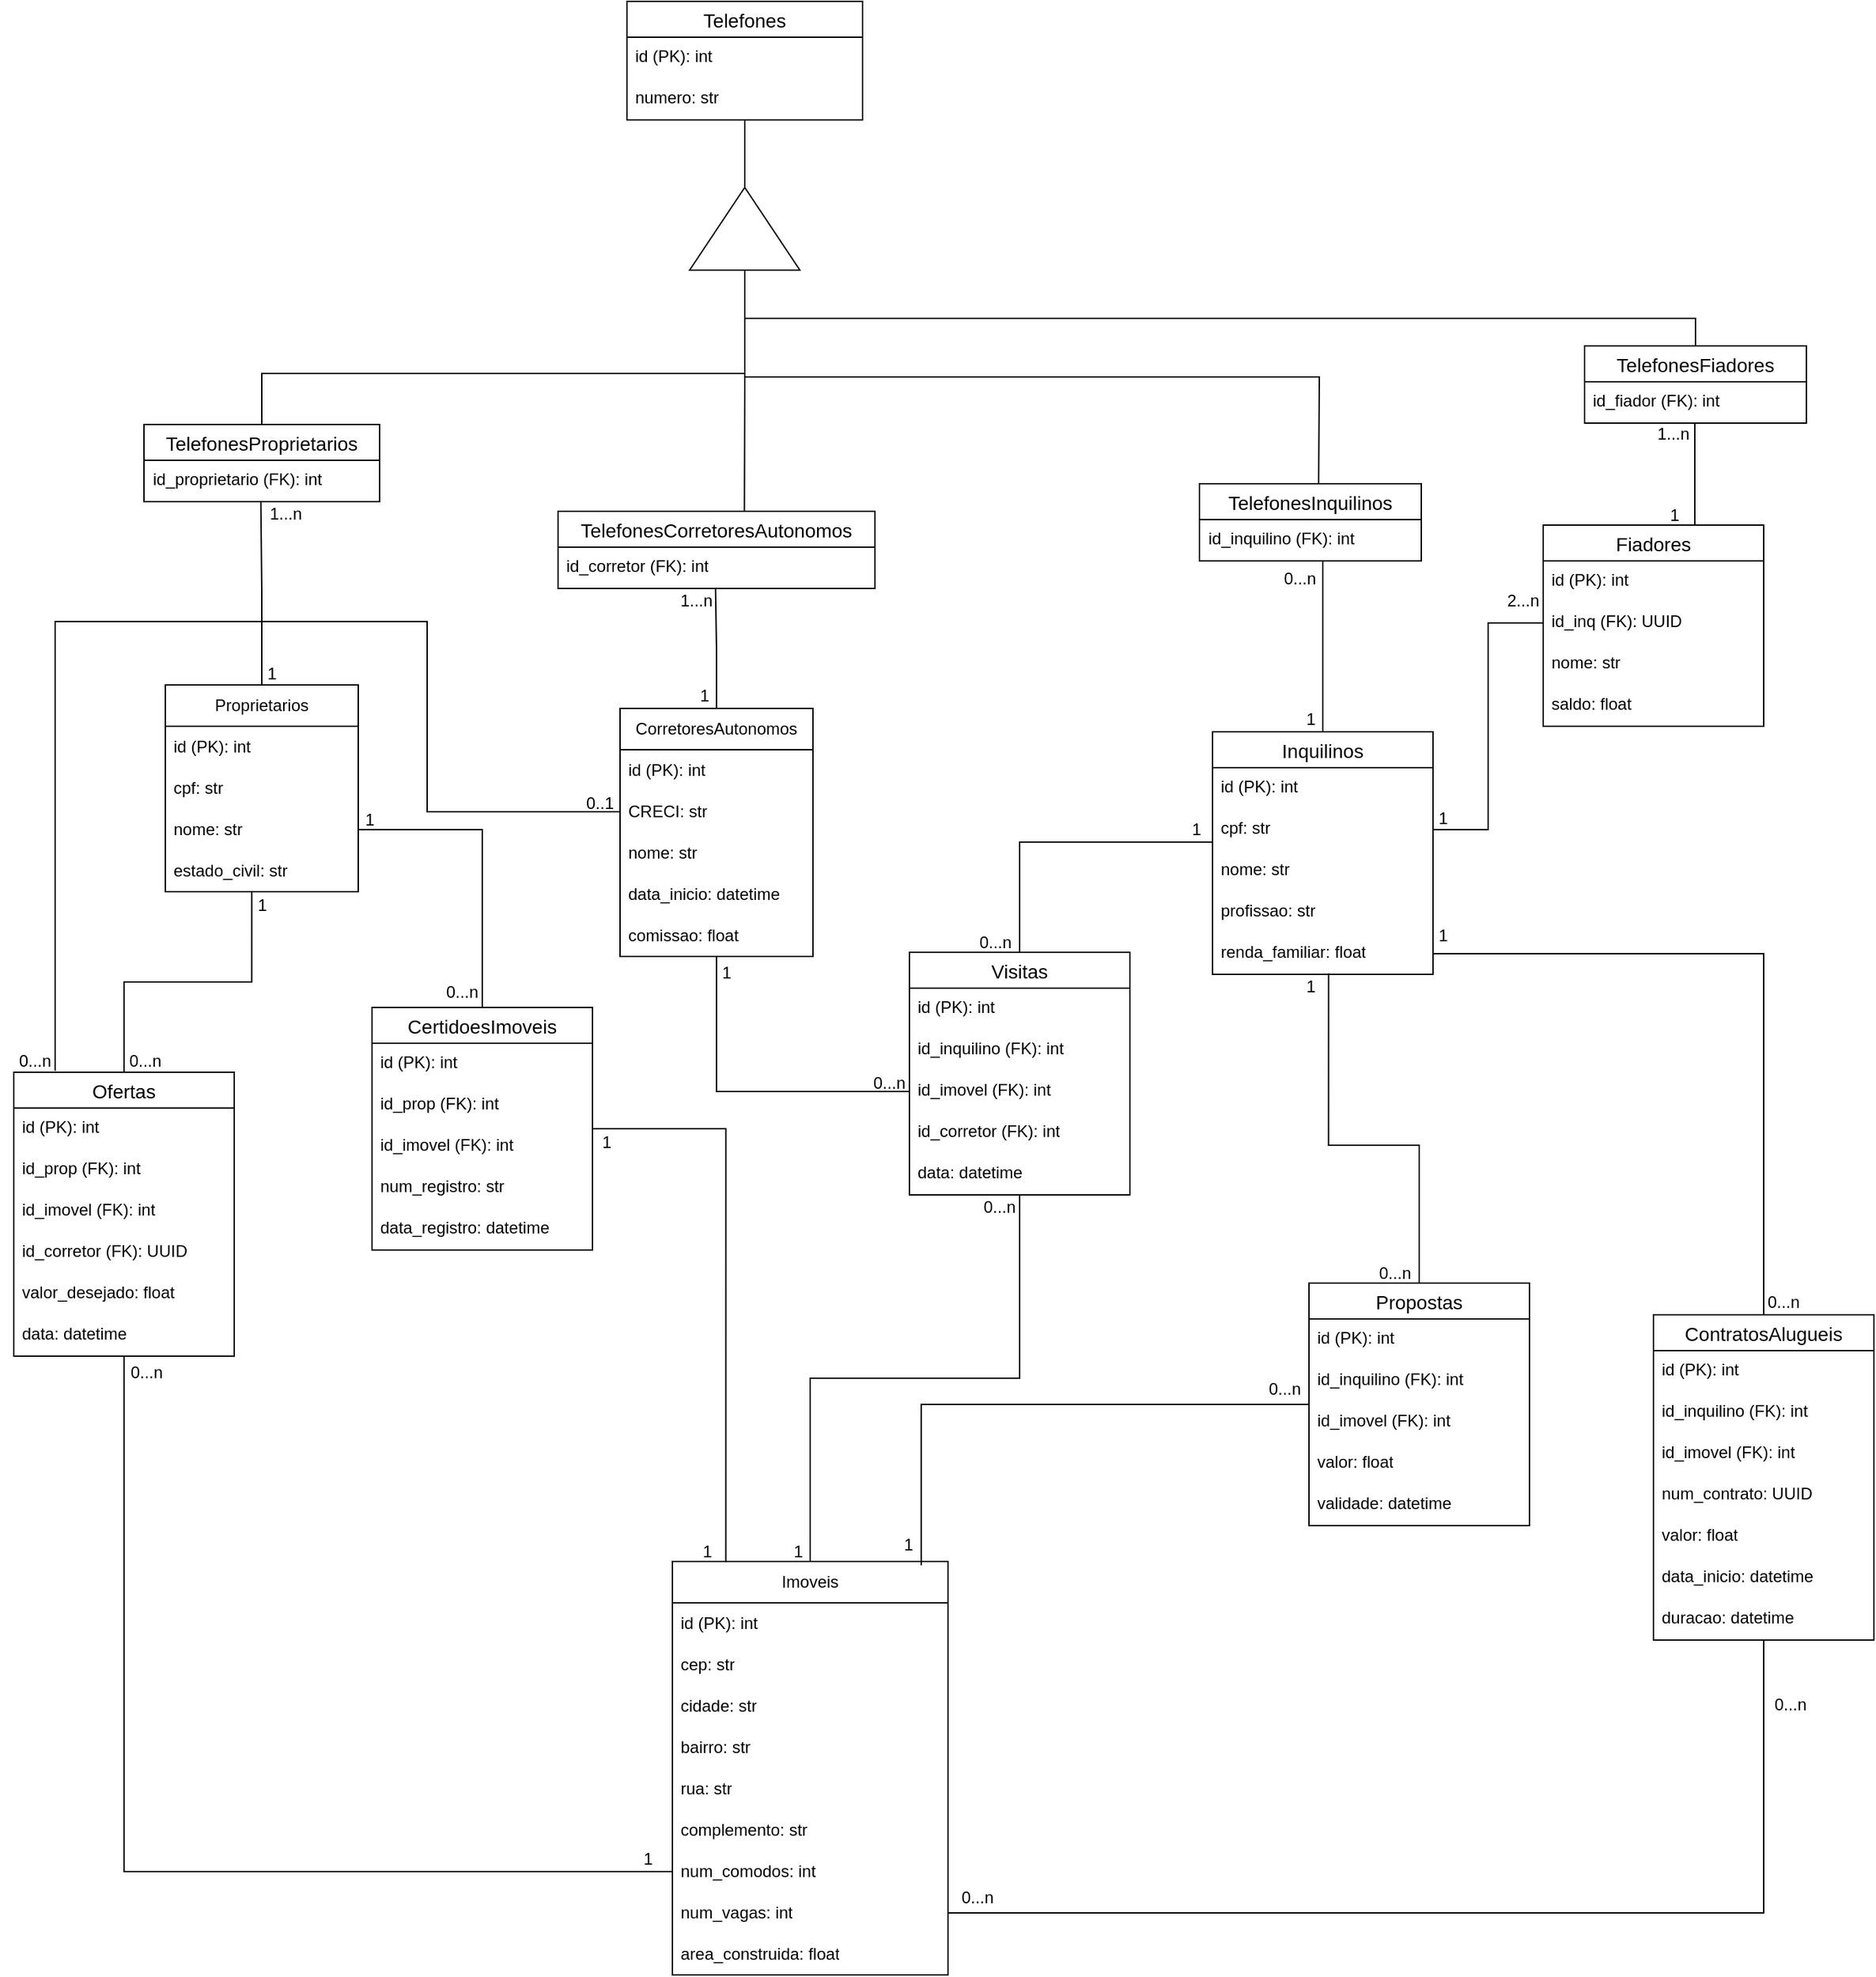 <mxfile version="26.0.11">
  <diagram name="Page-1" id="OPZ4kYoYziInsI_bbXEE">
    <mxGraphModel dx="2104" dy="1934" grid="1" gridSize="10" guides="1" tooltips="1" connect="1" arrows="1" fold="1" page="1" pageScale="1" pageWidth="850" pageHeight="1100" math="0" shadow="0">
      <root>
        <mxCell id="0" />
        <mxCell id="1" parent="0" />
        <mxCell id="E4RiHn3MyrCtMdG2n1ek-67" style="edgeStyle=orthogonalEdgeStyle;rounded=0;orthogonalLoop=1;jettySize=auto;html=1;startArrow=none;startFill=0;endArrow=none;exitX=0.5;exitY=0;exitDx=0;exitDy=0;entryX=0.496;entryY=0.99;entryDx=0;entryDy=0;entryPerimeter=0;" parent="1" source="E4RiHn3MyrCtMdG2n1ek-1" target="K1HQgt7FfBlguAFib4aU-30" edge="1">
          <mxGeometry relative="1" as="geometry">
            <mxPoint x="-10" y="30" as="sourcePoint" />
            <mxPoint x="-9.474" y="-93" as="targetPoint" />
          </mxGeometry>
        </mxCell>
        <mxCell id="E4RiHn3MyrCtMdG2n1ek-1" value="Proprietarios" style="swimlane;fontStyle=0;childLayout=stackLayout;horizontal=1;startSize=30;horizontalStack=0;resizeParent=1;resizeParentMax=0;resizeLast=0;collapsible=1;marginBottom=0;whiteSpace=wrap;html=1;" parent="1" vertex="1">
          <mxGeometry x="-80" y="36" width="140" height="150" as="geometry" />
        </mxCell>
        <mxCell id="E4RiHn3MyrCtMdG2n1ek-2" value="id (PK): int&amp;nbsp;" style="text;strokeColor=none;fillColor=none;align=left;verticalAlign=middle;spacingLeft=4;spacingRight=4;overflow=hidden;points=[[0,0.5],[1,0.5]];portConstraint=eastwest;rotatable=0;whiteSpace=wrap;html=1;" parent="E4RiHn3MyrCtMdG2n1ek-1" vertex="1">
          <mxGeometry y="30" width="140" height="30" as="geometry" />
        </mxCell>
        <mxCell id="E4RiHn3MyrCtMdG2n1ek-5" value="cpf:&amp;nbsp;str" style="text;strokeColor=none;fillColor=none;align=left;verticalAlign=middle;spacingLeft=4;spacingRight=4;overflow=hidden;points=[[0,0.5],[1,0.5]];portConstraint=eastwest;rotatable=0;whiteSpace=wrap;html=1;" parent="E4RiHn3MyrCtMdG2n1ek-1" vertex="1">
          <mxGeometry y="60" width="140" height="30" as="geometry" />
        </mxCell>
        <mxCell id="E4RiHn3MyrCtMdG2n1ek-3" value="nome: str" style="text;strokeColor=none;fillColor=none;align=left;verticalAlign=middle;spacingLeft=4;spacingRight=4;overflow=hidden;points=[[0,0.5],[1,0.5]];portConstraint=eastwest;rotatable=0;whiteSpace=wrap;html=1;" parent="E4RiHn3MyrCtMdG2n1ek-1" vertex="1">
          <mxGeometry y="90" width="140" height="30" as="geometry" />
        </mxCell>
        <mxCell id="E4RiHn3MyrCtMdG2n1ek-4" value="estado_civil:&amp;nbsp;str" style="text;strokeColor=none;fillColor=none;align=left;verticalAlign=middle;spacingLeft=4;spacingRight=4;overflow=hidden;points=[[0,0.5],[1,0.5]];portConstraint=eastwest;rotatable=0;whiteSpace=wrap;html=1;" parent="E4RiHn3MyrCtMdG2n1ek-1" vertex="1">
          <mxGeometry y="120" width="140" height="30" as="geometry" />
        </mxCell>
        <mxCell id="E4RiHn3MyrCtMdG2n1ek-129" style="edgeStyle=orthogonalEdgeStyle;rounded=0;orthogonalLoop=1;jettySize=auto;html=1;entryX=0.5;entryY=0;entryDx=0;entryDy=0;exitX=1;exitY=0.5;exitDx=0;exitDy=0;endArrow=none;startFill=0;" parent="1" source="E4RiHn3MyrCtMdG2n1ek-14" target="E4RiHn3MyrCtMdG2n1ek-60" edge="1">
          <mxGeometry relative="1" as="geometry" />
        </mxCell>
        <mxCell id="E4RiHn3MyrCtMdG2n1ek-11" value="Inquilinos" style="swimlane;fontStyle=0;childLayout=stackLayout;horizontal=1;startSize=26;horizontalStack=0;resizeParent=1;resizeParentMax=0;resizeLast=0;collapsible=1;marginBottom=0;align=center;fontSize=14;" parent="1" vertex="1">
          <mxGeometry x="680" y="70" width="160" height="176" as="geometry" />
        </mxCell>
        <mxCell id="E4RiHn3MyrCtMdG2n1ek-12" value="id (PK): int" style="text;strokeColor=none;fillColor=none;spacingLeft=4;spacingRight=4;overflow=hidden;rotatable=0;points=[[0,0.5],[1,0.5]];portConstraint=eastwest;fontSize=12;whiteSpace=wrap;html=1;" parent="E4RiHn3MyrCtMdG2n1ek-11" vertex="1">
          <mxGeometry y="26" width="160" height="30" as="geometry" />
        </mxCell>
        <mxCell id="E4RiHn3MyrCtMdG2n1ek-16" value="cpf:&amp;nbsp;str" style="text;strokeColor=none;fillColor=none;spacingLeft=4;spacingRight=4;overflow=hidden;rotatable=0;points=[[0,0.5],[1,0.5]];portConstraint=eastwest;fontSize=12;whiteSpace=wrap;html=1;" parent="E4RiHn3MyrCtMdG2n1ek-11" vertex="1">
          <mxGeometry y="56" width="160" height="30" as="geometry" />
        </mxCell>
        <mxCell id="E4RiHn3MyrCtMdG2n1ek-136" value="nome:&amp;nbsp;str" style="text;strokeColor=none;fillColor=none;spacingLeft=4;spacingRight=4;overflow=hidden;rotatable=0;points=[[0,0.5],[1,0.5]];portConstraint=eastwest;fontSize=12;whiteSpace=wrap;html=1;" parent="E4RiHn3MyrCtMdG2n1ek-11" vertex="1">
          <mxGeometry y="86" width="160" height="30" as="geometry" />
        </mxCell>
        <mxCell id="E4RiHn3MyrCtMdG2n1ek-13" value="profissao: str" style="text;strokeColor=none;fillColor=none;spacingLeft=4;spacingRight=4;overflow=hidden;rotatable=0;points=[[0,0.5],[1,0.5]];portConstraint=eastwest;fontSize=12;whiteSpace=wrap;html=1;" parent="E4RiHn3MyrCtMdG2n1ek-11" vertex="1">
          <mxGeometry y="116" width="160" height="30" as="geometry" />
        </mxCell>
        <mxCell id="E4RiHn3MyrCtMdG2n1ek-14" value="renda_familiar: float" style="text;strokeColor=none;fillColor=none;spacingLeft=4;spacingRight=4;overflow=hidden;rotatable=0;points=[[0,0.5],[1,0.5]];portConstraint=eastwest;fontSize=12;whiteSpace=wrap;html=1;" parent="E4RiHn3MyrCtMdG2n1ek-11" vertex="1">
          <mxGeometry y="146" width="160" height="30" as="geometry" />
        </mxCell>
        <mxCell id="E4RiHn3MyrCtMdG2n1ek-22" value="Fiadores" style="swimlane;fontStyle=0;childLayout=stackLayout;horizontal=1;startSize=26;horizontalStack=0;resizeParent=1;resizeParentMax=0;resizeLast=0;collapsible=1;marginBottom=0;align=center;fontSize=14;" parent="1" vertex="1">
          <mxGeometry x="920" y="-80" width="160" height="146" as="geometry" />
        </mxCell>
        <mxCell id="E4RiHn3MyrCtMdG2n1ek-23" value="id (PK): int" style="text;strokeColor=none;fillColor=none;spacingLeft=4;spacingRight=4;overflow=hidden;rotatable=0;points=[[0,0.5],[1,0.5]];portConstraint=eastwest;fontSize=12;whiteSpace=wrap;html=1;" parent="E4RiHn3MyrCtMdG2n1ek-22" vertex="1">
          <mxGeometry y="26" width="160" height="30" as="geometry" />
        </mxCell>
        <mxCell id="E4RiHn3MyrCtMdG2n1ek-24" value="id_inq (FK): UUID" style="text;strokeColor=none;fillColor=none;spacingLeft=4;spacingRight=4;overflow=hidden;rotatable=0;points=[[0,0.5],[1,0.5]];portConstraint=eastwest;fontSize=12;whiteSpace=wrap;html=1;" parent="E4RiHn3MyrCtMdG2n1ek-22" vertex="1">
          <mxGeometry y="56" width="160" height="30" as="geometry" />
        </mxCell>
        <mxCell id="E4RiHn3MyrCtMdG2n1ek-25" value="nome&lt;span style=&quot;background-color: transparent; color: light-dark(rgb(0, 0, 0), rgb(255, 255, 255));&quot;&gt;: str&lt;/span&gt;" style="text;strokeColor=none;fillColor=none;spacingLeft=4;spacingRight=4;overflow=hidden;rotatable=0;points=[[0,0.5],[1,0.5]];portConstraint=eastwest;fontSize=12;whiteSpace=wrap;html=1;" parent="E4RiHn3MyrCtMdG2n1ek-22" vertex="1">
          <mxGeometry y="86" width="160" height="30" as="geometry" />
        </mxCell>
        <mxCell id="E4RiHn3MyrCtMdG2n1ek-26" value="saldo: float" style="text;strokeColor=none;fillColor=none;spacingLeft=4;spacingRight=4;overflow=hidden;rotatable=0;points=[[0,0.5],[1,0.5]];portConstraint=eastwest;fontSize=12;whiteSpace=wrap;html=1;" parent="E4RiHn3MyrCtMdG2n1ek-22" vertex="1">
          <mxGeometry y="116" width="160" height="30" as="geometry" />
        </mxCell>
        <mxCell id="E4RiHn3MyrCtMdG2n1ek-27" value="CertidoesImoveis" style="swimlane;fontStyle=0;childLayout=stackLayout;horizontal=1;startSize=26;horizontalStack=0;resizeParent=1;resizeParentMax=0;resizeLast=0;collapsible=1;marginBottom=0;align=center;fontSize=14;" parent="1" vertex="1">
          <mxGeometry x="70" y="270" width="160" height="176" as="geometry" />
        </mxCell>
        <mxCell id="E4RiHn3MyrCtMdG2n1ek-28" value="id (PK): int&amp;nbsp;" style="text;strokeColor=none;fillColor=none;spacingLeft=4;spacingRight=4;overflow=hidden;rotatable=0;points=[[0,0.5],[1,0.5]];portConstraint=eastwest;fontSize=12;whiteSpace=wrap;html=1;" parent="E4RiHn3MyrCtMdG2n1ek-27" vertex="1">
          <mxGeometry y="26" width="160" height="30" as="geometry" />
        </mxCell>
        <mxCell id="E4RiHn3MyrCtMdG2n1ek-29" value="id_prop (FK): int" style="text;strokeColor=none;fillColor=none;spacingLeft=4;spacingRight=4;overflow=hidden;rotatable=0;points=[[0,0.5],[1,0.5]];portConstraint=eastwest;fontSize=12;whiteSpace=wrap;html=1;" parent="E4RiHn3MyrCtMdG2n1ek-27" vertex="1">
          <mxGeometry y="56" width="160" height="30" as="geometry" />
        </mxCell>
        <mxCell id="E4RiHn3MyrCtMdG2n1ek-30" value="id_imovel (FK): int" style="text;strokeColor=none;fillColor=none;spacingLeft=4;spacingRight=4;overflow=hidden;rotatable=0;points=[[0,0.5],[1,0.5]];portConstraint=eastwest;fontSize=12;whiteSpace=wrap;html=1;" parent="E4RiHn3MyrCtMdG2n1ek-27" vertex="1">
          <mxGeometry y="86" width="160" height="30" as="geometry" />
        </mxCell>
        <mxCell id="E4RiHn3MyrCtMdG2n1ek-32" value="num_registro: str" style="text;strokeColor=none;fillColor=none;spacingLeft=4;spacingRight=4;overflow=hidden;rotatable=0;points=[[0,0.5],[1,0.5]];portConstraint=eastwest;fontSize=12;whiteSpace=wrap;html=1;" parent="E4RiHn3MyrCtMdG2n1ek-27" vertex="1">
          <mxGeometry y="116" width="160" height="30" as="geometry" />
        </mxCell>
        <mxCell id="E4RiHn3MyrCtMdG2n1ek-33" value="data_registro: datetime" style="text;strokeColor=none;fillColor=none;spacingLeft=4;spacingRight=4;overflow=hidden;rotatable=0;points=[[0,0.5],[1,0.5]];portConstraint=eastwest;fontSize=12;whiteSpace=wrap;html=1;" parent="E4RiHn3MyrCtMdG2n1ek-27" vertex="1">
          <mxGeometry y="146" width="160" height="30" as="geometry" />
        </mxCell>
        <mxCell id="E4RiHn3MyrCtMdG2n1ek-34" value="Imoveis" style="swimlane;fontStyle=0;childLayout=stackLayout;horizontal=1;startSize=30;horizontalStack=0;resizeParent=1;resizeParentMax=0;resizeLast=0;collapsible=1;marginBottom=0;whiteSpace=wrap;html=1;" parent="1" vertex="1">
          <mxGeometry x="288" y="672" width="200" height="300" as="geometry" />
        </mxCell>
        <mxCell id="E4RiHn3MyrCtMdG2n1ek-35" value="id (PK): int&amp;nbsp;" style="text;strokeColor=none;fillColor=none;align=left;verticalAlign=middle;spacingLeft=4;spacingRight=4;overflow=hidden;points=[[0,0.5],[1,0.5]];portConstraint=eastwest;rotatable=0;whiteSpace=wrap;html=1;" parent="E4RiHn3MyrCtMdG2n1ek-34" vertex="1">
          <mxGeometry y="30" width="200" height="30" as="geometry" />
        </mxCell>
        <mxCell id="VQMcg6ap8C8FUkBwnLoQ-23" value="cep:&amp;nbsp;str" style="text;strokeColor=none;fillColor=none;align=left;verticalAlign=middle;spacingLeft=4;spacingRight=4;overflow=hidden;points=[[0,0.5],[1,0.5]];portConstraint=eastwest;rotatable=0;whiteSpace=wrap;html=1;" parent="E4RiHn3MyrCtMdG2n1ek-34" vertex="1">
          <mxGeometry y="60" width="200" height="30" as="geometry" />
        </mxCell>
        <mxCell id="VQMcg6ap8C8FUkBwnLoQ-24" value="cidade:&amp;nbsp;str" style="text;strokeColor=none;fillColor=none;align=left;verticalAlign=middle;spacingLeft=4;spacingRight=4;overflow=hidden;points=[[0,0.5],[1,0.5]];portConstraint=eastwest;rotatable=0;whiteSpace=wrap;html=1;" parent="E4RiHn3MyrCtMdG2n1ek-34" vertex="1">
          <mxGeometry y="90" width="200" height="30" as="geometry" />
        </mxCell>
        <mxCell id="VQMcg6ap8C8FUkBwnLoQ-25" value="bairro: str" style="text;strokeColor=none;fillColor=none;align=left;verticalAlign=middle;spacingLeft=4;spacingRight=4;overflow=hidden;points=[[0,0.5],[1,0.5]];portConstraint=eastwest;rotatable=0;whiteSpace=wrap;html=1;" parent="E4RiHn3MyrCtMdG2n1ek-34" vertex="1">
          <mxGeometry y="120" width="200" height="30" as="geometry" />
        </mxCell>
        <mxCell id="VQMcg6ap8C8FUkBwnLoQ-26" value="rua: str" style="text;strokeColor=none;fillColor=none;align=left;verticalAlign=middle;spacingLeft=4;spacingRight=4;overflow=hidden;points=[[0,0.5],[1,0.5]];portConstraint=eastwest;rotatable=0;whiteSpace=wrap;html=1;" parent="E4RiHn3MyrCtMdG2n1ek-34" vertex="1">
          <mxGeometry y="150" width="200" height="30" as="geometry" />
        </mxCell>
        <mxCell id="VQMcg6ap8C8FUkBwnLoQ-27" value="complemento: str" style="text;strokeColor=none;fillColor=none;align=left;verticalAlign=middle;spacingLeft=4;spacingRight=4;overflow=hidden;points=[[0,0.5],[1,0.5]];portConstraint=eastwest;rotatable=0;whiteSpace=wrap;html=1;" parent="E4RiHn3MyrCtMdG2n1ek-34" vertex="1">
          <mxGeometry y="180" width="200" height="30" as="geometry" />
        </mxCell>
        <mxCell id="E4RiHn3MyrCtMdG2n1ek-36" value="num_comodos:&amp;nbsp;int" style="text;strokeColor=none;fillColor=none;align=left;verticalAlign=middle;spacingLeft=4;spacingRight=4;overflow=hidden;points=[[0,0.5],[1,0.5]];portConstraint=eastwest;rotatable=0;whiteSpace=wrap;html=1;" parent="E4RiHn3MyrCtMdG2n1ek-34" vertex="1">
          <mxGeometry y="210" width="200" height="30" as="geometry" />
        </mxCell>
        <mxCell id="E4RiHn3MyrCtMdG2n1ek-37" value="num_vagas: int" style="text;strokeColor=none;fillColor=none;align=left;verticalAlign=middle;spacingLeft=4;spacingRight=4;overflow=hidden;points=[[0,0.5],[1,0.5]];portConstraint=eastwest;rotatable=0;whiteSpace=wrap;html=1;" parent="E4RiHn3MyrCtMdG2n1ek-34" vertex="1">
          <mxGeometry y="240" width="200" height="30" as="geometry" />
        </mxCell>
        <mxCell id="E4RiHn3MyrCtMdG2n1ek-38" value="area_construida: float" style="text;strokeColor=none;fillColor=none;align=left;verticalAlign=middle;spacingLeft=4;spacingRight=4;overflow=hidden;points=[[0,0.5],[1,0.5]];portConstraint=eastwest;rotatable=0;whiteSpace=wrap;html=1;" parent="E4RiHn3MyrCtMdG2n1ek-34" vertex="1">
          <mxGeometry y="270" width="200" height="30" as="geometry" />
        </mxCell>
        <mxCell id="E4RiHn3MyrCtMdG2n1ek-116" style="edgeStyle=orthogonalEdgeStyle;rounded=0;orthogonalLoop=1;jettySize=auto;html=1;entryX=0;entryY=0.5;entryDx=0;entryDy=0;endArrow=none;startFill=0;" parent="1" source="E4RiHn3MyrCtMdG2n1ek-39" target="E4RiHn3MyrCtMdG2n1ek-57" edge="1">
          <mxGeometry relative="1" as="geometry" />
        </mxCell>
        <mxCell id="E4RiHn3MyrCtMdG2n1ek-39" value="CorretoresAutonomos" style="swimlane;fontStyle=0;childLayout=stackLayout;horizontal=1;startSize=30;horizontalStack=0;resizeParent=1;resizeParentMax=0;resizeLast=0;collapsible=1;marginBottom=0;whiteSpace=wrap;html=1;" parent="1" vertex="1">
          <mxGeometry x="250" y="53" width="140" height="180" as="geometry">
            <mxRectangle x="250" y="53" width="160" height="30" as="alternateBounds" />
          </mxGeometry>
        </mxCell>
        <mxCell id="E4RiHn3MyrCtMdG2n1ek-40" value="id (PK): int&amp;nbsp;" style="text;strokeColor=none;fillColor=none;align=left;verticalAlign=middle;spacingLeft=4;spacingRight=4;overflow=hidden;points=[[0,0.5],[1,0.5]];portConstraint=eastwest;rotatable=0;whiteSpace=wrap;html=1;" parent="E4RiHn3MyrCtMdG2n1ek-39" vertex="1">
          <mxGeometry y="30" width="140" height="30" as="geometry" />
        </mxCell>
        <mxCell id="E4RiHn3MyrCtMdG2n1ek-41" value="CRECI:&amp;nbsp;str" style="text;strokeColor=none;fillColor=none;align=left;verticalAlign=middle;spacingLeft=4;spacingRight=4;overflow=hidden;points=[[0,0.5],[1,0.5]];portConstraint=eastwest;rotatable=0;whiteSpace=wrap;html=1;" parent="E4RiHn3MyrCtMdG2n1ek-39" vertex="1">
          <mxGeometry y="60" width="140" height="30" as="geometry" />
        </mxCell>
        <mxCell id="E4RiHn3MyrCtMdG2n1ek-42" value="nome: str" style="text;strokeColor=none;fillColor=none;align=left;verticalAlign=middle;spacingLeft=4;spacingRight=4;overflow=hidden;points=[[0,0.5],[1,0.5]];portConstraint=eastwest;rotatable=0;whiteSpace=wrap;html=1;" parent="E4RiHn3MyrCtMdG2n1ek-39" vertex="1">
          <mxGeometry y="90" width="140" height="30" as="geometry" />
        </mxCell>
        <mxCell id="E4RiHn3MyrCtMdG2n1ek-43" value="data_inicio:&amp;nbsp;datetime" style="text;strokeColor=none;fillColor=none;align=left;verticalAlign=middle;spacingLeft=4;spacingRight=4;overflow=hidden;points=[[0,0.5],[1,0.5]];portConstraint=eastwest;rotatable=0;whiteSpace=wrap;html=1;" parent="E4RiHn3MyrCtMdG2n1ek-39" vertex="1">
          <mxGeometry y="120" width="140" height="30" as="geometry" />
        </mxCell>
        <mxCell id="E4RiHn3MyrCtMdG2n1ek-44" value="comissao: float" style="text;strokeColor=none;fillColor=none;align=left;verticalAlign=middle;spacingLeft=4;spacingRight=4;overflow=hidden;points=[[0,0.5],[1,0.5]];portConstraint=eastwest;rotatable=0;whiteSpace=wrap;html=1;" parent="E4RiHn3MyrCtMdG2n1ek-39" vertex="1">
          <mxGeometry y="150" width="140" height="30" as="geometry" />
        </mxCell>
        <mxCell id="E4RiHn3MyrCtMdG2n1ek-100" style="edgeStyle=orthogonalEdgeStyle;rounded=0;orthogonalLoop=1;jettySize=auto;html=1;entryX=0;entryY=0.5;entryDx=0;entryDy=0;endArrow=none;startFill=0;" parent="1" source="E4RiHn3MyrCtMdG2n1ek-45" target="E4RiHn3MyrCtMdG2n1ek-36" edge="1">
          <mxGeometry relative="1" as="geometry" />
        </mxCell>
        <mxCell id="E4RiHn3MyrCtMdG2n1ek-45" value="Ofertas" style="swimlane;fontStyle=0;childLayout=stackLayout;horizontal=1;startSize=26;horizontalStack=0;resizeParent=1;resizeParentMax=0;resizeLast=0;collapsible=1;marginBottom=0;align=center;fontSize=14;" parent="1" vertex="1">
          <mxGeometry x="-190" y="317" width="160" height="206" as="geometry" />
        </mxCell>
        <mxCell id="E4RiHn3MyrCtMdG2n1ek-46" value="id (PK): int" style="text;strokeColor=none;fillColor=none;spacingLeft=4;spacingRight=4;overflow=hidden;rotatable=0;points=[[0,0.5],[1,0.5]];portConstraint=eastwest;fontSize=12;whiteSpace=wrap;html=1;" parent="E4RiHn3MyrCtMdG2n1ek-45" vertex="1">
          <mxGeometry y="26" width="160" height="30" as="geometry" />
        </mxCell>
        <mxCell id="E4RiHn3MyrCtMdG2n1ek-47" value="id_prop (FK): int" style="text;strokeColor=none;fillColor=none;spacingLeft=4;spacingRight=4;overflow=hidden;rotatable=0;points=[[0,0.5],[1,0.5]];portConstraint=eastwest;fontSize=12;whiteSpace=wrap;html=1;" parent="E4RiHn3MyrCtMdG2n1ek-45" vertex="1">
          <mxGeometry y="56" width="160" height="30" as="geometry" />
        </mxCell>
        <mxCell id="E4RiHn3MyrCtMdG2n1ek-52" value="id_imovel (FK): int" style="text;strokeColor=none;fillColor=none;spacingLeft=4;spacingRight=4;overflow=hidden;rotatable=0;points=[[0,0.5],[1,0.5]];portConstraint=eastwest;fontSize=12;whiteSpace=wrap;html=1;" parent="E4RiHn3MyrCtMdG2n1ek-45" vertex="1">
          <mxGeometry y="86" width="160" height="30" as="geometry" />
        </mxCell>
        <mxCell id="VQMcg6ap8C8FUkBwnLoQ-28" value="id_corretor (FK): UUID" style="text;strokeColor=none;fillColor=none;spacingLeft=4;spacingRight=4;overflow=hidden;rotatable=0;points=[[0,0.5],[1,0.5]];portConstraint=eastwest;fontSize=12;whiteSpace=wrap;html=1;" parent="E4RiHn3MyrCtMdG2n1ek-45" vertex="1">
          <mxGeometry y="116" width="160" height="30" as="geometry" />
        </mxCell>
        <mxCell id="E4RiHn3MyrCtMdG2n1ek-48" value="valor_desejado: float" style="text;strokeColor=none;fillColor=none;spacingLeft=4;spacingRight=4;overflow=hidden;rotatable=0;points=[[0,0.5],[1,0.5]];portConstraint=eastwest;fontSize=12;whiteSpace=wrap;html=1;" parent="E4RiHn3MyrCtMdG2n1ek-45" vertex="1">
          <mxGeometry y="146" width="160" height="30" as="geometry" />
        </mxCell>
        <mxCell id="E4RiHn3MyrCtMdG2n1ek-49" value="data: datetime" style="text;strokeColor=none;fillColor=none;spacingLeft=4;spacingRight=4;overflow=hidden;rotatable=0;points=[[0,0.5],[1,0.5]];portConstraint=eastwest;fontSize=12;whiteSpace=wrap;html=1;" parent="E4RiHn3MyrCtMdG2n1ek-45" vertex="1">
          <mxGeometry y="176" width="160" height="30" as="geometry" />
        </mxCell>
        <mxCell id="E4RiHn3MyrCtMdG2n1ek-112" style="edgeStyle=orthogonalEdgeStyle;rounded=0;orthogonalLoop=1;jettySize=auto;html=1;entryX=0.5;entryY=0;entryDx=0;entryDy=0;endArrow=none;startFill=0;" parent="1" source="E4RiHn3MyrCtMdG2n1ek-54" target="E4RiHn3MyrCtMdG2n1ek-34" edge="1">
          <mxGeometry relative="1" as="geometry" />
        </mxCell>
        <mxCell id="E4RiHn3MyrCtMdG2n1ek-54" value="Visitas" style="swimlane;fontStyle=0;childLayout=stackLayout;horizontal=1;startSize=26;horizontalStack=0;resizeParent=1;resizeParentMax=0;resizeLast=0;collapsible=1;marginBottom=0;align=center;fontSize=14;" parent="1" vertex="1">
          <mxGeometry x="460" y="230" width="160" height="176" as="geometry" />
        </mxCell>
        <mxCell id="E4RiHn3MyrCtMdG2n1ek-55" value="id (PK): int" style="text;strokeColor=none;fillColor=none;spacingLeft=4;spacingRight=4;overflow=hidden;rotatable=0;points=[[0,0.5],[1,0.5]];portConstraint=eastwest;fontSize=12;whiteSpace=wrap;html=1;" parent="E4RiHn3MyrCtMdG2n1ek-54" vertex="1">
          <mxGeometry y="26" width="160" height="30" as="geometry" />
        </mxCell>
        <mxCell id="E4RiHn3MyrCtMdG2n1ek-56" value="id_inquilino (FK): int" style="text;strokeColor=none;fillColor=none;spacingLeft=4;spacingRight=4;overflow=hidden;rotatable=0;points=[[0,0.5],[1,0.5]];portConstraint=eastwest;fontSize=12;whiteSpace=wrap;html=1;" parent="E4RiHn3MyrCtMdG2n1ek-54" vertex="1">
          <mxGeometry y="56" width="160" height="30" as="geometry" />
        </mxCell>
        <mxCell id="E4RiHn3MyrCtMdG2n1ek-57" value="id_imovel (FK): int" style="text;strokeColor=none;fillColor=none;spacingLeft=4;spacingRight=4;overflow=hidden;rotatable=0;points=[[0,0.5],[1,0.5]];portConstraint=eastwest;fontSize=12;whiteSpace=wrap;html=1;" parent="E4RiHn3MyrCtMdG2n1ek-54" vertex="1">
          <mxGeometry y="86" width="160" height="30" as="geometry" />
        </mxCell>
        <mxCell id="E4RiHn3MyrCtMdG2n1ek-115" value="id_corretor (FK): int" style="text;strokeColor=none;fillColor=none;spacingLeft=4;spacingRight=4;overflow=hidden;rotatable=0;points=[[0,0.5],[1,0.5]];portConstraint=eastwest;fontSize=12;whiteSpace=wrap;html=1;" parent="E4RiHn3MyrCtMdG2n1ek-54" vertex="1">
          <mxGeometry y="116" width="160" height="30" as="geometry" />
        </mxCell>
        <mxCell id="E4RiHn3MyrCtMdG2n1ek-58" value="data: datetime" style="text;strokeColor=none;fillColor=none;spacingLeft=4;spacingRight=4;overflow=hidden;rotatable=0;points=[[0,0.5],[1,0.5]];portConstraint=eastwest;fontSize=12;whiteSpace=wrap;html=1;" parent="E4RiHn3MyrCtMdG2n1ek-54" vertex="1">
          <mxGeometry y="146" width="160" height="30" as="geometry" />
        </mxCell>
        <mxCell id="E4RiHn3MyrCtMdG2n1ek-130" style="edgeStyle=orthogonalEdgeStyle;rounded=0;orthogonalLoop=1;jettySize=auto;html=1;entryX=1;entryY=0.5;entryDx=0;entryDy=0;endArrow=none;startFill=0;" parent="1" source="E4RiHn3MyrCtMdG2n1ek-60" target="E4RiHn3MyrCtMdG2n1ek-37" edge="1">
          <mxGeometry relative="1" as="geometry" />
        </mxCell>
        <mxCell id="E4RiHn3MyrCtMdG2n1ek-60" value="ContratosAlugueis" style="swimlane;fontStyle=0;childLayout=stackLayout;horizontal=1;startSize=26;horizontalStack=0;resizeParent=1;resizeParentMax=0;resizeLast=0;collapsible=1;marginBottom=0;align=center;fontSize=14;" parent="1" vertex="1">
          <mxGeometry x="1000" y="493" width="160" height="236" as="geometry" />
        </mxCell>
        <mxCell id="E4RiHn3MyrCtMdG2n1ek-61" value="id (PK): int" style="text;strokeColor=none;fillColor=none;spacingLeft=4;spacingRight=4;overflow=hidden;rotatable=0;points=[[0,0.5],[1,0.5]];portConstraint=eastwest;fontSize=12;whiteSpace=wrap;html=1;" parent="E4RiHn3MyrCtMdG2n1ek-60" vertex="1">
          <mxGeometry y="26" width="160" height="30" as="geometry" />
        </mxCell>
        <mxCell id="E4RiHn3MyrCtMdG2n1ek-62" value="id_inquilino (FK): int" style="text;strokeColor=none;fillColor=none;spacingLeft=4;spacingRight=4;overflow=hidden;rotatable=0;points=[[0,0.5],[1,0.5]];portConstraint=eastwest;fontSize=12;whiteSpace=wrap;html=1;" parent="E4RiHn3MyrCtMdG2n1ek-60" vertex="1">
          <mxGeometry y="56" width="160" height="30" as="geometry" />
        </mxCell>
        <mxCell id="E4RiHn3MyrCtMdG2n1ek-63" value="id_imovel (FK): int" style="text;strokeColor=none;fillColor=none;spacingLeft=4;spacingRight=4;overflow=hidden;rotatable=0;points=[[0,0.5],[1,0.5]];portConstraint=eastwest;fontSize=12;whiteSpace=wrap;html=1;" parent="E4RiHn3MyrCtMdG2n1ek-60" vertex="1">
          <mxGeometry y="86" width="160" height="30" as="geometry" />
        </mxCell>
        <mxCell id="E4RiHn3MyrCtMdG2n1ek-64" value="num_contrato: UUID" style="text;strokeColor=none;fillColor=none;spacingLeft=4;spacingRight=4;overflow=hidden;rotatable=0;points=[[0,0.5],[1,0.5]];portConstraint=eastwest;fontSize=12;whiteSpace=wrap;html=1;" parent="E4RiHn3MyrCtMdG2n1ek-60" vertex="1">
          <mxGeometry y="116" width="160" height="30" as="geometry" />
        </mxCell>
        <mxCell id="E4RiHn3MyrCtMdG2n1ek-66" value="valor: float" style="text;strokeColor=none;fillColor=none;spacingLeft=4;spacingRight=4;overflow=hidden;rotatable=0;points=[[0,0.5],[1,0.5]];portConstraint=eastwest;fontSize=12;whiteSpace=wrap;html=1;" parent="E4RiHn3MyrCtMdG2n1ek-60" vertex="1">
          <mxGeometry y="146" width="160" height="30" as="geometry" />
        </mxCell>
        <mxCell id="E4RiHn3MyrCtMdG2n1ek-65" value="data_inicio: datetime" style="text;strokeColor=none;fillColor=none;spacingLeft=4;spacingRight=4;overflow=hidden;rotatable=0;points=[[0,0.5],[1,0.5]];portConstraint=eastwest;fontSize=12;whiteSpace=wrap;html=1;" parent="E4RiHn3MyrCtMdG2n1ek-60" vertex="1">
          <mxGeometry y="176" width="160" height="30" as="geometry" />
        </mxCell>
        <mxCell id="doEtI3yaQVa49aHnBrKt-1" value="duracao: datetime" style="text;strokeColor=none;fillColor=none;spacingLeft=4;spacingRight=4;overflow=hidden;rotatable=0;points=[[0,0.5],[1,0.5]];portConstraint=eastwest;fontSize=12;whiteSpace=wrap;html=1;" vertex="1" parent="E4RiHn3MyrCtMdG2n1ek-60">
          <mxGeometry y="206" width="160" height="30" as="geometry" />
        </mxCell>
        <mxCell id="E4RiHn3MyrCtMdG2n1ek-73" value="0...n" style="text;html=1;align=center;verticalAlign=middle;resizable=0;points=[];autosize=1;strokeColor=none;fillColor=none;" parent="1" vertex="1">
          <mxGeometry x="717.5" y="-56" width="50" height="30" as="geometry" />
        </mxCell>
        <mxCell id="E4RiHn3MyrCtMdG2n1ek-75" value="1" style="text;html=1;align=center;verticalAlign=middle;resizable=0;points=[];autosize=1;strokeColor=none;fillColor=none;" parent="1" vertex="1">
          <mxGeometry x="735.5" y="46" width="30" height="30" as="geometry" />
        </mxCell>
        <mxCell id="E4RiHn3MyrCtMdG2n1ek-76" style="edgeStyle=orthogonalEdgeStyle;rounded=0;orthogonalLoop=1;jettySize=auto;html=1;entryX=0;entryY=0.5;entryDx=0;entryDy=0;endArrow=none;startFill=0;" parent="1" source="E4RiHn3MyrCtMdG2n1ek-16" target="E4RiHn3MyrCtMdG2n1ek-24" edge="1">
          <mxGeometry relative="1" as="geometry" />
        </mxCell>
        <mxCell id="E4RiHn3MyrCtMdG2n1ek-77" value="1" style="text;html=1;align=center;verticalAlign=middle;resizable=0;points=[];autosize=1;strokeColor=none;fillColor=none;" parent="1" vertex="1">
          <mxGeometry x="832" y="118" width="30" height="30" as="geometry" />
        </mxCell>
        <mxCell id="E4RiHn3MyrCtMdG2n1ek-78" value="2...n" style="text;html=1;align=center;verticalAlign=middle;resizable=0;points=[];autosize=1;strokeColor=none;fillColor=none;" parent="1" vertex="1">
          <mxGeometry x="880" y="-40" width="50" height="30" as="geometry" />
        </mxCell>
        <mxCell id="E4RiHn3MyrCtMdG2n1ek-86" value="Propostas" style="swimlane;fontStyle=0;childLayout=stackLayout;horizontal=1;startSize=26;horizontalStack=0;resizeParent=1;resizeParentMax=0;resizeLast=0;collapsible=1;marginBottom=0;align=center;fontSize=14;" parent="1" vertex="1">
          <mxGeometry x="750" y="470" width="160" height="176" as="geometry" />
        </mxCell>
        <mxCell id="E4RiHn3MyrCtMdG2n1ek-87" value="id (PK): int" style="text;strokeColor=none;fillColor=none;spacingLeft=4;spacingRight=4;overflow=hidden;rotatable=0;points=[[0,0.5],[1,0.5]];portConstraint=eastwest;fontSize=12;whiteSpace=wrap;html=1;" parent="E4RiHn3MyrCtMdG2n1ek-86" vertex="1">
          <mxGeometry y="26" width="160" height="30" as="geometry" />
        </mxCell>
        <mxCell id="E4RiHn3MyrCtMdG2n1ek-88" value="id_inquilino (FK): int" style="text;strokeColor=none;fillColor=none;spacingLeft=4;spacingRight=4;overflow=hidden;rotatable=0;points=[[0,0.5],[1,0.5]];portConstraint=eastwest;fontSize=12;whiteSpace=wrap;html=1;" parent="E4RiHn3MyrCtMdG2n1ek-86" vertex="1">
          <mxGeometry y="56" width="160" height="30" as="geometry" />
        </mxCell>
        <mxCell id="E4RiHn3MyrCtMdG2n1ek-89" value="id_imovel (FK): int" style="text;strokeColor=none;fillColor=none;spacingLeft=4;spacingRight=4;overflow=hidden;rotatable=0;points=[[0,0.5],[1,0.5]];portConstraint=eastwest;fontSize=12;whiteSpace=wrap;html=1;" parent="E4RiHn3MyrCtMdG2n1ek-86" vertex="1">
          <mxGeometry y="86" width="160" height="30" as="geometry" />
        </mxCell>
        <mxCell id="E4RiHn3MyrCtMdG2n1ek-90" value="valor: float" style="text;strokeColor=none;fillColor=none;spacingLeft=4;spacingRight=4;overflow=hidden;rotatable=0;points=[[0,0.5],[1,0.5]];portConstraint=eastwest;fontSize=12;whiteSpace=wrap;html=1;" parent="E4RiHn3MyrCtMdG2n1ek-86" vertex="1">
          <mxGeometry y="116" width="160" height="30" as="geometry" />
        </mxCell>
        <mxCell id="E4RiHn3MyrCtMdG2n1ek-91" value="validade: datetime" style="text;strokeColor=none;fillColor=none;spacingLeft=4;spacingRight=4;overflow=hidden;rotatable=0;points=[[0,0.5],[1,0.5]];portConstraint=eastwest;fontSize=12;whiteSpace=wrap;html=1;" parent="E4RiHn3MyrCtMdG2n1ek-86" vertex="1">
          <mxGeometry y="146" width="160" height="30" as="geometry" />
        </mxCell>
        <mxCell id="E4RiHn3MyrCtMdG2n1ek-92" style="edgeStyle=orthogonalEdgeStyle;rounded=0;orthogonalLoop=1;jettySize=auto;html=1;entryX=0.941;entryY=0.174;entryDx=0;entryDy=0;entryPerimeter=0;endArrow=none;startFill=0;" parent="1" source="E4RiHn3MyrCtMdG2n1ek-86" target="E4RiHn3MyrCtMdG2n1ek-98" edge="1">
          <mxGeometry relative="1" as="geometry" />
        </mxCell>
        <mxCell id="E4RiHn3MyrCtMdG2n1ek-95" value="0...n" style="text;html=1;align=center;verticalAlign=middle;resizable=0;points=[];autosize=1;strokeColor=none;fillColor=none;" parent="1" vertex="1">
          <mxGeometry x="707" y="532" width="50" height="30" as="geometry" />
        </mxCell>
        <mxCell id="E4RiHn3MyrCtMdG2n1ek-96" value="1" style="text;html=1;align=center;verticalAlign=middle;resizable=0;points=[];autosize=1;strokeColor=none;fillColor=none;" parent="1" vertex="1">
          <mxGeometry x="444" y="645" width="30" height="30" as="geometry" />
        </mxCell>
        <mxCell id="E4RiHn3MyrCtMdG2n1ek-97" value="0...n" style="text;html=1;align=center;verticalAlign=middle;resizable=0;points=[];autosize=1;strokeColor=none;fillColor=none;" parent="1" vertex="1">
          <mxGeometry x="787" y="448" width="50" height="30" as="geometry" />
        </mxCell>
        <mxCell id="E4RiHn3MyrCtMdG2n1ek-98" value="1" style="text;html=1;align=center;verticalAlign=middle;resizable=0;points=[];autosize=1;strokeColor=none;fillColor=none;" parent="1" vertex="1">
          <mxGeometry x="736" y="240" width="30" height="30" as="geometry" />
        </mxCell>
        <mxCell id="E4RiHn3MyrCtMdG2n1ek-101" value="0...n" style="text;html=1;align=center;verticalAlign=middle;resizable=0;points=[];autosize=1;strokeColor=none;fillColor=none;" parent="1" vertex="1">
          <mxGeometry x="-119" y="520" width="50" height="30" as="geometry" />
        </mxCell>
        <mxCell id="E4RiHn3MyrCtMdG2n1ek-102" value="1" style="text;html=1;align=center;verticalAlign=middle;resizable=0;points=[];autosize=1;strokeColor=none;fillColor=none;" parent="1" vertex="1">
          <mxGeometry x="255" y="873" width="30" height="30" as="geometry" />
        </mxCell>
        <mxCell id="E4RiHn3MyrCtMdG2n1ek-103" style="edgeStyle=orthogonalEdgeStyle;rounded=0;orthogonalLoop=1;jettySize=auto;html=1;entryX=0.448;entryY=1.017;entryDx=0;entryDy=0;entryPerimeter=0;endArrow=none;startFill=0;" parent="1" source="E4RiHn3MyrCtMdG2n1ek-45" target="E4RiHn3MyrCtMdG2n1ek-4" edge="1">
          <mxGeometry relative="1" as="geometry" />
        </mxCell>
        <mxCell id="E4RiHn3MyrCtMdG2n1ek-104" value="1" style="text;html=1;align=center;verticalAlign=middle;resizable=0;points=[];autosize=1;strokeColor=none;fillColor=none;" parent="1" vertex="1">
          <mxGeometry x="-25" y="181" width="30" height="30" as="geometry" />
        </mxCell>
        <mxCell id="E4RiHn3MyrCtMdG2n1ek-105" value="0...n" style="text;html=1;align=center;verticalAlign=middle;resizable=0;points=[];autosize=1;strokeColor=none;fillColor=none;" parent="1" vertex="1">
          <mxGeometry x="-120" y="294" width="50" height="30" as="geometry" />
        </mxCell>
        <mxCell id="E4RiHn3MyrCtMdG2n1ek-108" value="1" style="text;html=1;align=center;verticalAlign=middle;resizable=0;points=[];autosize=1;strokeColor=none;fillColor=none;" parent="1" vertex="1">
          <mxGeometry x="296" y="29" width="30" height="30" as="geometry" />
        </mxCell>
        <mxCell id="E4RiHn3MyrCtMdG2n1ek-109" style="edgeStyle=orthogonalEdgeStyle;rounded=0;orthogonalLoop=1;jettySize=auto;html=1;entryX=0;entryY=0.8;entryDx=0;entryDy=0;entryPerimeter=0;endArrow=none;startFill=0;" parent="1" source="E4RiHn3MyrCtMdG2n1ek-54" target="E4RiHn3MyrCtMdG2n1ek-16" edge="1">
          <mxGeometry relative="1" as="geometry" />
        </mxCell>
        <mxCell id="E4RiHn3MyrCtMdG2n1ek-110" value="1" style="text;html=1;align=center;verticalAlign=middle;resizable=0;points=[];autosize=1;strokeColor=none;fillColor=none;" parent="1" vertex="1">
          <mxGeometry x="653" y="126" width="30" height="30" as="geometry" />
        </mxCell>
        <mxCell id="E4RiHn3MyrCtMdG2n1ek-111" value="0...n" style="text;html=1;align=center;verticalAlign=middle;resizable=0;points=[];autosize=1;strokeColor=none;fillColor=none;" parent="1" vertex="1">
          <mxGeometry x="497" y="208" width="50" height="30" as="geometry" />
        </mxCell>
        <mxCell id="E4RiHn3MyrCtMdG2n1ek-113" value="1" style="text;html=1;align=center;verticalAlign=middle;resizable=0;points=[];autosize=1;strokeColor=none;fillColor=none;" parent="1" vertex="1">
          <mxGeometry x="364" y="650" width="30" height="30" as="geometry" />
        </mxCell>
        <mxCell id="E4RiHn3MyrCtMdG2n1ek-114" value="0...n" style="text;html=1;align=center;verticalAlign=middle;resizable=0;points=[];autosize=1;strokeColor=none;fillColor=none;" parent="1" vertex="1">
          <mxGeometry x="500" y="400" width="50" height="30" as="geometry" />
        </mxCell>
        <mxCell id="E4RiHn3MyrCtMdG2n1ek-117" value="1" style="text;html=1;align=center;verticalAlign=middle;resizable=0;points=[];autosize=1;strokeColor=none;fillColor=none;" parent="1" vertex="1">
          <mxGeometry x="312" y="230" width="30" height="30" as="geometry" />
        </mxCell>
        <mxCell id="E4RiHn3MyrCtMdG2n1ek-118" value="0...n" style="text;html=1;align=center;verticalAlign=middle;resizable=0;points=[];autosize=1;strokeColor=none;fillColor=none;" parent="1" vertex="1">
          <mxGeometry x="420" y="310" width="50" height="30" as="geometry" />
        </mxCell>
        <mxCell id="E4RiHn3MyrCtMdG2n1ek-121" style="edgeStyle=orthogonalEdgeStyle;rounded=0;orthogonalLoop=1;jettySize=auto;html=1;entryX=0.5;entryY=0;entryDx=0;entryDy=0;endArrow=none;startFill=0;" parent="1" source="E4RiHn3MyrCtMdG2n1ek-3" target="E4RiHn3MyrCtMdG2n1ek-27" edge="1">
          <mxGeometry relative="1" as="geometry" />
        </mxCell>
        <mxCell id="E4RiHn3MyrCtMdG2n1ek-122" style="edgeStyle=orthogonalEdgeStyle;rounded=0;orthogonalLoop=1;jettySize=auto;html=1;endArrow=none;startFill=0;entryX=0.959;entryY=0.755;entryDx=0;entryDy=0;entryPerimeter=0;" parent="1" source="E4RiHn3MyrCtMdG2n1ek-27" target="E4RiHn3MyrCtMdG2n1ek-125" edge="1">
          <mxGeometry relative="1" as="geometry" />
        </mxCell>
        <mxCell id="E4RiHn3MyrCtMdG2n1ek-123" value="1" style="text;html=1;align=center;verticalAlign=middle;resizable=0;points=[];autosize=1;strokeColor=none;fillColor=none;" parent="1" vertex="1">
          <mxGeometry x="53" y="119" width="30" height="30" as="geometry" />
        </mxCell>
        <mxCell id="E4RiHn3MyrCtMdG2n1ek-124" value="0...n" style="text;html=1;align=center;verticalAlign=middle;resizable=0;points=[];autosize=1;strokeColor=none;fillColor=none;" parent="1" vertex="1">
          <mxGeometry x="110" y="244" width="50" height="30" as="geometry" />
        </mxCell>
        <mxCell id="E4RiHn3MyrCtMdG2n1ek-125" value="1" style="text;html=1;align=center;verticalAlign=middle;resizable=0;points=[];autosize=1;strokeColor=none;fillColor=none;" parent="1" vertex="1">
          <mxGeometry x="298" y="650" width="30" height="30" as="geometry" />
        </mxCell>
        <mxCell id="E4RiHn3MyrCtMdG2n1ek-126" value="1" style="text;html=1;align=center;verticalAlign=middle;resizable=0;points=[];autosize=1;strokeColor=none;fillColor=none;" parent="1" vertex="1">
          <mxGeometry x="225" y="353" width="30" height="30" as="geometry" />
        </mxCell>
        <mxCell id="E4RiHn3MyrCtMdG2n1ek-128" style="edgeStyle=orthogonalEdgeStyle;rounded=0;orthogonalLoop=1;jettySize=auto;html=1;entryX=0.903;entryY=0.009;entryDx=0;entryDy=0;entryPerimeter=0;endArrow=none;startFill=0;" parent="1" source="E4RiHn3MyrCtMdG2n1ek-86" target="E4RiHn3MyrCtMdG2n1ek-34" edge="1">
          <mxGeometry relative="1" as="geometry" />
        </mxCell>
        <mxCell id="E4RiHn3MyrCtMdG2n1ek-131" value="1" style="text;html=1;align=center;verticalAlign=middle;resizable=0;points=[];autosize=1;strokeColor=none;fillColor=none;" parent="1" vertex="1">
          <mxGeometry x="832" y="203" width="30" height="30" as="geometry" />
        </mxCell>
        <mxCell id="E4RiHn3MyrCtMdG2n1ek-132" value="0...n" style="text;html=1;align=center;verticalAlign=middle;resizable=0;points=[];autosize=1;strokeColor=none;fillColor=none;" parent="1" vertex="1">
          <mxGeometry x="1069" y="469" width="50" height="30" as="geometry" />
        </mxCell>
        <mxCell id="E4RiHn3MyrCtMdG2n1ek-134" value="0...n" style="text;html=1;align=center;verticalAlign=middle;resizable=0;points=[];autosize=1;strokeColor=none;fillColor=none;" parent="1" vertex="1">
          <mxGeometry x="1074" y="761" width="50" height="30" as="geometry" />
        </mxCell>
        <mxCell id="E4RiHn3MyrCtMdG2n1ek-135" value="0...n" style="text;html=1;align=center;verticalAlign=middle;resizable=0;points=[];autosize=1;strokeColor=none;fillColor=none;" parent="1" vertex="1">
          <mxGeometry x="484" y="901" width="50" height="30" as="geometry" />
        </mxCell>
        <mxCell id="K1HQgt7FfBlguAFib4aU-1" value="TelefonesInquilinos" style="swimlane;fontStyle=0;childLayout=stackLayout;horizontal=1;startSize=26;horizontalStack=0;resizeParent=1;resizeParentMax=0;resizeLast=0;collapsible=1;marginBottom=0;align=center;fontSize=14;" parent="1" vertex="1">
          <mxGeometry x="670.5" y="-110" width="161" height="56" as="geometry" />
        </mxCell>
        <mxCell id="K1HQgt7FfBlguAFib4aU-3" value="id_inquilino (FK): int&lt;div&gt;&lt;br&gt;&lt;/div&gt;" style="text;strokeColor=none;fillColor=none;spacingLeft=4;spacingRight=4;overflow=hidden;rotatable=0;points=[[0,0.5],[1,0.5]];portConstraint=eastwest;fontSize=12;whiteSpace=wrap;html=1;" parent="K1HQgt7FfBlguAFib4aU-1" vertex="1">
          <mxGeometry y="26" width="161" height="30" as="geometry" />
        </mxCell>
        <mxCell id="K1HQgt7FfBlguAFib4aU-9" value="TelefonesFiadores" style="swimlane;fontStyle=0;childLayout=stackLayout;horizontal=1;startSize=26;horizontalStack=0;resizeParent=1;resizeParentMax=0;resizeLast=0;collapsible=1;marginBottom=0;align=center;fontSize=14;" parent="1" vertex="1">
          <mxGeometry x="950" y="-210" width="161" height="56" as="geometry" />
        </mxCell>
        <mxCell id="K1HQgt7FfBlguAFib4aU-11" value="id_fiador (FK): int&lt;div&gt;&lt;br&gt;&lt;/div&gt;" style="text;strokeColor=none;fillColor=none;spacingLeft=4;spacingRight=4;overflow=hidden;rotatable=0;points=[[0,0.5],[1,0.5]];portConstraint=eastwest;fontSize=12;whiteSpace=wrap;html=1;" parent="K1HQgt7FfBlguAFib4aU-9" vertex="1">
          <mxGeometry y="26" width="161" height="30" as="geometry" />
        </mxCell>
        <mxCell id="K1HQgt7FfBlguAFib4aU-14" value="1" style="text;html=1;align=center;verticalAlign=middle;resizable=0;points=[];autosize=1;strokeColor=none;fillColor=none;" parent="1" vertex="1">
          <mxGeometry x="1000" y="-102" width="30" height="30" as="geometry" />
        </mxCell>
        <mxCell id="K1HQgt7FfBlguAFib4aU-15" value="1...n" style="text;html=1;align=center;verticalAlign=middle;resizable=0;points=[];autosize=1;strokeColor=none;fillColor=none;" parent="1" vertex="1">
          <mxGeometry x="989" y="-161" width="50" height="30" as="geometry" />
        </mxCell>
        <mxCell id="K1HQgt7FfBlguAFib4aU-17" value="1...n" style="text;html=1;align=center;verticalAlign=middle;resizable=0;points=[];autosize=1;strokeColor=none;fillColor=none;" parent="1" vertex="1">
          <mxGeometry x="279.5" y="-40" width="50" height="30" as="geometry" />
        </mxCell>
        <mxCell id="K1HQgt7FfBlguAFib4aU-18" value="TelefonesCorretoresAutonomos" style="swimlane;fontStyle=0;childLayout=stackLayout;horizontal=1;startSize=26;horizontalStack=0;resizeParent=1;resizeParentMax=0;resizeLast=0;collapsible=1;marginBottom=0;align=center;fontSize=14;" parent="1" vertex="1">
          <mxGeometry x="205" y="-90" width="230" height="56" as="geometry" />
        </mxCell>
        <mxCell id="K1HQgt7FfBlguAFib4aU-20" value="id_corretor (FK): int&lt;div&gt;&lt;br&gt;&lt;/div&gt;" style="text;strokeColor=none;fillColor=none;spacingLeft=4;spacingRight=4;overflow=hidden;rotatable=0;points=[[0,0.5],[1,0.5]];portConstraint=eastwest;fontSize=12;whiteSpace=wrap;html=1;" parent="K1HQgt7FfBlguAFib4aU-18" vertex="1">
          <mxGeometry y="26" width="230" height="30" as="geometry" />
        </mxCell>
        <mxCell id="K1HQgt7FfBlguAFib4aU-22" style="edgeStyle=orthogonalEdgeStyle;rounded=0;orthogonalLoop=1;jettySize=auto;html=1;endArrow=none;startFill=0;entryX=0.497;entryY=1.011;entryDx=0;entryDy=0;entryPerimeter=0;" parent="1" source="E4RiHn3MyrCtMdG2n1ek-39" target="K1HQgt7FfBlguAFib4aU-20" edge="1">
          <mxGeometry relative="1" as="geometry">
            <mxPoint x="320" y="-30" as="targetPoint" />
          </mxGeometry>
        </mxCell>
        <mxCell id="K1HQgt7FfBlguAFib4aU-23" value="1" style="text;html=1;align=center;verticalAlign=middle;resizable=0;points=[];autosize=1;strokeColor=none;fillColor=none;" parent="1" vertex="1">
          <mxGeometry x="-18" y="13" width="30" height="30" as="geometry" />
        </mxCell>
        <mxCell id="K1HQgt7FfBlguAFib4aU-28" value="TelefonesProprietarios" style="swimlane;fontStyle=0;childLayout=stackLayout;horizontal=1;startSize=26;horizontalStack=0;resizeParent=1;resizeParentMax=0;resizeLast=0;collapsible=1;marginBottom=0;align=center;fontSize=14;" parent="1" vertex="1">
          <mxGeometry x="-95.5" y="-153" width="171" height="56" as="geometry" />
        </mxCell>
        <mxCell id="K1HQgt7FfBlguAFib4aU-30" value="id_proprietario (FK): int&lt;div&gt;&lt;br&gt;&lt;/div&gt;" style="text;strokeColor=none;fillColor=none;spacingLeft=4;spacingRight=4;overflow=hidden;rotatable=0;points=[[0,0.5],[1,0.5]];portConstraint=eastwest;fontSize=12;whiteSpace=wrap;html=1;" parent="K1HQgt7FfBlguAFib4aU-28" vertex="1">
          <mxGeometry y="26" width="171" height="30" as="geometry" />
        </mxCell>
        <mxCell id="K1HQgt7FfBlguAFib4aU-32" value="1...n" style="text;html=1;align=center;verticalAlign=middle;resizable=0;points=[];autosize=1;strokeColor=none;fillColor=none;" parent="1" vertex="1">
          <mxGeometry x="-18" y="-103" width="50" height="30" as="geometry" />
        </mxCell>
        <mxCell id="K1HQgt7FfBlguAFib4aU-33" value="Telefones" style="swimlane;fontStyle=0;childLayout=stackLayout;horizontal=1;startSize=26;horizontalStack=0;resizeParent=1;resizeParentMax=0;resizeLast=0;collapsible=1;marginBottom=0;align=center;fontSize=14;" parent="1" vertex="1">
          <mxGeometry x="255" y="-460" width="171" height="86" as="geometry" />
        </mxCell>
        <mxCell id="K1HQgt7FfBlguAFib4aU-34" value="id (PK): int" style="text;strokeColor=none;fillColor=none;spacingLeft=4;spacingRight=4;overflow=hidden;rotatable=0;points=[[0,0.5],[1,0.5]];portConstraint=eastwest;fontSize=12;whiteSpace=wrap;html=1;" parent="K1HQgt7FfBlguAFib4aU-33" vertex="1">
          <mxGeometry y="26" width="171" height="30" as="geometry" />
        </mxCell>
        <mxCell id="K1HQgt7FfBlguAFib4aU-36" value="numero: str" style="text;strokeColor=none;fillColor=none;spacingLeft=4;spacingRight=4;overflow=hidden;rotatable=0;points=[[0,0.5],[1,0.5]];portConstraint=eastwest;fontSize=12;whiteSpace=wrap;html=1;" parent="K1HQgt7FfBlguAFib4aU-33" vertex="1">
          <mxGeometry y="56" width="171" height="30" as="geometry" />
        </mxCell>
        <mxCell id="K1HQgt7FfBlguAFib4aU-37" style="edgeStyle=orthogonalEdgeStyle;rounded=0;orthogonalLoop=1;jettySize=auto;html=1;entryX=0.556;entryY=1.005;entryDx=0;entryDy=0;entryPerimeter=0;endArrow=none;startFill=0;" parent="1" source="E4RiHn3MyrCtMdG2n1ek-11" target="K1HQgt7FfBlguAFib4aU-3" edge="1">
          <mxGeometry relative="1" as="geometry" />
        </mxCell>
        <mxCell id="K1HQgt7FfBlguAFib4aU-42" style="edgeStyle=orthogonalEdgeStyle;rounded=0;orthogonalLoop=1;jettySize=auto;html=1;entryX=0.5;entryY=1;entryDx=0;entryDy=0;endArrow=none;startFill=0;" parent="1" source="K1HQgt7FfBlguAFib4aU-38" target="K1HQgt7FfBlguAFib4aU-33" edge="1">
          <mxGeometry relative="1" as="geometry" />
        </mxCell>
        <mxCell id="K1HQgt7FfBlguAFib4aU-44" style="edgeStyle=orthogonalEdgeStyle;rounded=0;orthogonalLoop=1;jettySize=auto;html=1;endArrow=none;startFill=0;" parent="1" source="K1HQgt7FfBlguAFib4aU-38" target="K1HQgt7FfBlguAFib4aU-28" edge="1">
          <mxGeometry relative="1" as="geometry">
            <Array as="points">
              <mxPoint x="341" y="-190" />
              <mxPoint x="-10" y="-190" />
            </Array>
          </mxGeometry>
        </mxCell>
        <mxCell id="K1HQgt7FfBlguAFib4aU-46" style="edgeStyle=orthogonalEdgeStyle;rounded=0;orthogonalLoop=1;jettySize=auto;html=1;entryX=0.5;entryY=0;entryDx=0;entryDy=0;exitX=0;exitY=0.5;exitDx=0;exitDy=0;endArrow=none;startFill=0;" parent="1" source="K1HQgt7FfBlguAFib4aU-38" target="K1HQgt7FfBlguAFib4aU-9" edge="1">
          <mxGeometry relative="1" as="geometry">
            <Array as="points">
              <mxPoint x="340" y="-230" />
              <mxPoint x="1030" y="-230" />
            </Array>
          </mxGeometry>
        </mxCell>
        <mxCell id="K1HQgt7FfBlguAFib4aU-38" value="" style="triangle;whiteSpace=wrap;html=1;rotation=-90;" parent="1" vertex="1">
          <mxGeometry x="310.5" y="-335" width="60" height="80" as="geometry" />
        </mxCell>
        <mxCell id="K1HQgt7FfBlguAFib4aU-43" style="edgeStyle=orthogonalEdgeStyle;rounded=0;orthogonalLoop=1;jettySize=auto;html=1;entryX=0.588;entryY=0.003;entryDx=0;entryDy=0;entryPerimeter=0;endArrow=none;startFill=0;" parent="1" source="K1HQgt7FfBlguAFib4aU-38" target="K1HQgt7FfBlguAFib4aU-18" edge="1">
          <mxGeometry relative="1" as="geometry" />
        </mxCell>
        <mxCell id="K1HQgt7FfBlguAFib4aU-45" style="edgeStyle=orthogonalEdgeStyle;rounded=0;orthogonalLoop=1;jettySize=auto;html=1;exitX=0;exitY=0.5;exitDx=0;exitDy=0;endArrow=none;startFill=0;" parent="1" source="K1HQgt7FfBlguAFib4aU-38" edge="1">
          <mxGeometry relative="1" as="geometry">
            <mxPoint x="757" y="-110" as="targetPoint" />
          </mxGeometry>
        </mxCell>
        <mxCell id="K1HQgt7FfBlguAFib4aU-47" style="edgeStyle=orthogonalEdgeStyle;rounded=0;orthogonalLoop=1;jettySize=auto;html=1;endArrow=none;startFill=0;" parent="1" source="K1HQgt7FfBlguAFib4aU-9" edge="1">
          <mxGeometry relative="1" as="geometry">
            <mxPoint x="1030" y="-80" as="targetPoint" />
          </mxGeometry>
        </mxCell>
        <mxCell id="VQMcg6ap8C8FUkBwnLoQ-29" style="edgeStyle=orthogonalEdgeStyle;rounded=0;orthogonalLoop=1;jettySize=auto;html=1;entryX=0;entryY=0.5;entryDx=0;entryDy=0;endArrow=none;startFill=0;" parent="1" target="E4RiHn3MyrCtMdG2n1ek-41" edge="1">
          <mxGeometry relative="1" as="geometry">
            <mxPoint x="-160" y="316" as="sourcePoint" />
            <Array as="points">
              <mxPoint x="-160" y="-10" />
              <mxPoint x="110" y="-10" />
              <mxPoint x="110" y="128" />
            </Array>
          </mxGeometry>
        </mxCell>
        <mxCell id="VQMcg6ap8C8FUkBwnLoQ-30" value="0...n" style="text;html=1;align=center;verticalAlign=middle;resizable=0;points=[];autosize=1;strokeColor=none;fillColor=none;" parent="1" vertex="1">
          <mxGeometry x="-200" y="294" width="50" height="30" as="geometry" />
        </mxCell>
        <mxCell id="VQMcg6ap8C8FUkBwnLoQ-31" value="0..1" style="text;html=1;align=center;verticalAlign=middle;resizable=0;points=[];autosize=1;strokeColor=none;fillColor=none;" parent="1" vertex="1">
          <mxGeometry x="215" y="107" width="40" height="30" as="geometry" />
        </mxCell>
      </root>
    </mxGraphModel>
  </diagram>
</mxfile>
